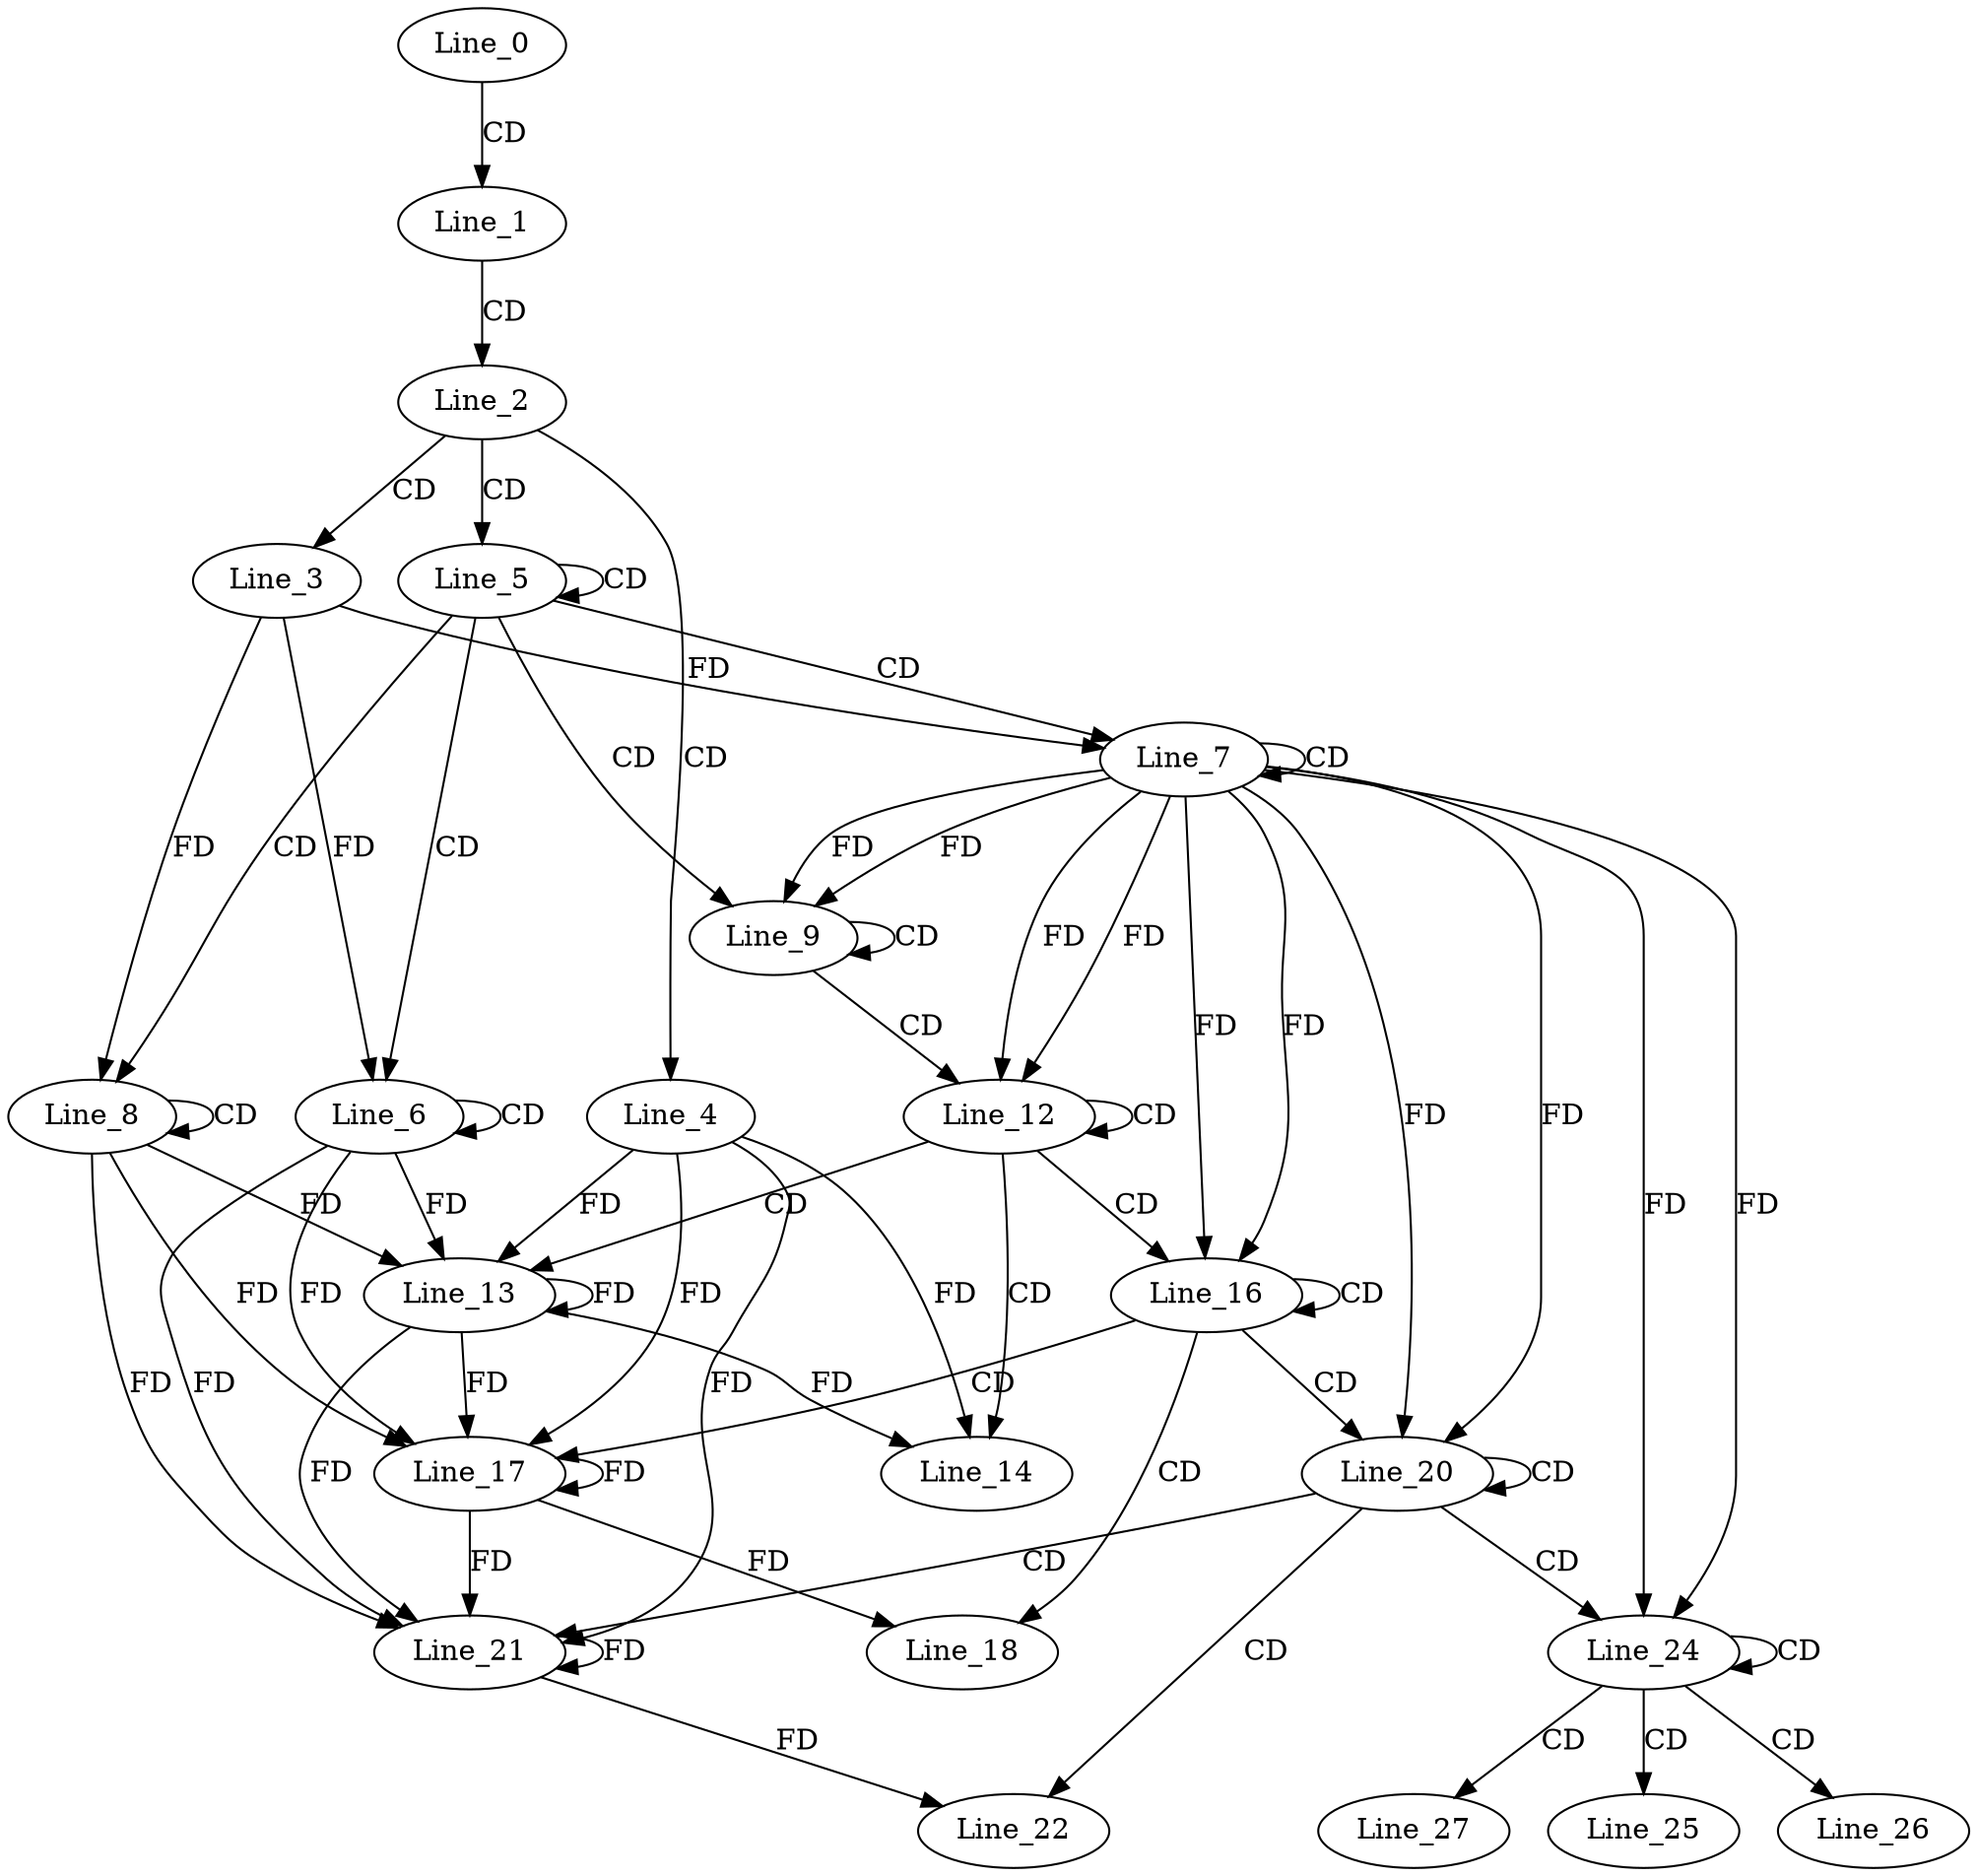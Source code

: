 digraph G {
  Line_0;
  Line_1;
  Line_2;
  Line_3;
  Line_4;
  Line_5;
  Line_6;
  Line_6;
  Line_7;
  Line_7;
  Line_8;
  Line_8;
  Line_9;
  Line_9;
  Line_12;
  Line_12;
  Line_13;
  Line_14;
  Line_16;
  Line_16;
  Line_17;
  Line_18;
  Line_20;
  Line_20;
  Line_21;
  Line_22;
  Line_24;
  Line_24;
  Line_25;
  Line_26;
  Line_27;
  Line_0 -> Line_1 [ label="CD" ];
  Line_1 -> Line_2 [ label="CD" ];
  Line_2 -> Line_3 [ label="CD" ];
  Line_2 -> Line_4 [ label="CD" ];
  Line_2 -> Line_5 [ label="CD" ];
  Line_5 -> Line_5 [ label="CD" ];
  Line_5 -> Line_6 [ label="CD" ];
  Line_6 -> Line_6 [ label="CD" ];
  Line_3 -> Line_6 [ label="FD" ];
  Line_5 -> Line_7 [ label="CD" ];
  Line_7 -> Line_7 [ label="CD" ];
  Line_3 -> Line_7 [ label="FD" ];
  Line_5 -> Line_8 [ label="CD" ];
  Line_8 -> Line_8 [ label="CD" ];
  Line_3 -> Line_8 [ label="FD" ];
  Line_5 -> Line_9 [ label="CD" ];
  Line_7 -> Line_9 [ label="FD" ];
  Line_9 -> Line_9 [ label="CD" ];
  Line_7 -> Line_9 [ label="FD" ];
  Line_9 -> Line_12 [ label="CD" ];
  Line_7 -> Line_12 [ label="FD" ];
  Line_12 -> Line_12 [ label="CD" ];
  Line_7 -> Line_12 [ label="FD" ];
  Line_12 -> Line_13 [ label="CD" ];
  Line_13 -> Line_13 [ label="FD" ];
  Line_4 -> Line_13 [ label="FD" ];
  Line_6 -> Line_13 [ label="FD" ];
  Line_8 -> Line_13 [ label="FD" ];
  Line_12 -> Line_14 [ label="CD" ];
  Line_13 -> Line_14 [ label="FD" ];
  Line_4 -> Line_14 [ label="FD" ];
  Line_12 -> Line_16 [ label="CD" ];
  Line_7 -> Line_16 [ label="FD" ];
  Line_16 -> Line_16 [ label="CD" ];
  Line_7 -> Line_16 [ label="FD" ];
  Line_16 -> Line_17 [ label="CD" ];
  Line_13 -> Line_17 [ label="FD" ];
  Line_17 -> Line_17 [ label="FD" ];
  Line_4 -> Line_17 [ label="FD" ];
  Line_6 -> Line_17 [ label="FD" ];
  Line_8 -> Line_17 [ label="FD" ];
  Line_16 -> Line_18 [ label="CD" ];
  Line_17 -> Line_18 [ label="FD" ];
  Line_16 -> Line_20 [ label="CD" ];
  Line_7 -> Line_20 [ label="FD" ];
  Line_20 -> Line_20 [ label="CD" ];
  Line_7 -> Line_20 [ label="FD" ];
  Line_20 -> Line_21 [ label="CD" ];
  Line_13 -> Line_21 [ label="FD" ];
  Line_17 -> Line_21 [ label="FD" ];
  Line_21 -> Line_21 [ label="FD" ];
  Line_4 -> Line_21 [ label="FD" ];
  Line_6 -> Line_21 [ label="FD" ];
  Line_8 -> Line_21 [ label="FD" ];
  Line_20 -> Line_22 [ label="CD" ];
  Line_21 -> Line_22 [ label="FD" ];
  Line_20 -> Line_24 [ label="CD" ];
  Line_7 -> Line_24 [ label="FD" ];
  Line_24 -> Line_24 [ label="CD" ];
  Line_7 -> Line_24 [ label="FD" ];
  Line_24 -> Line_25 [ label="CD" ];
  Line_24 -> Line_26 [ label="CD" ];
  Line_24 -> Line_27 [ label="CD" ];
}
